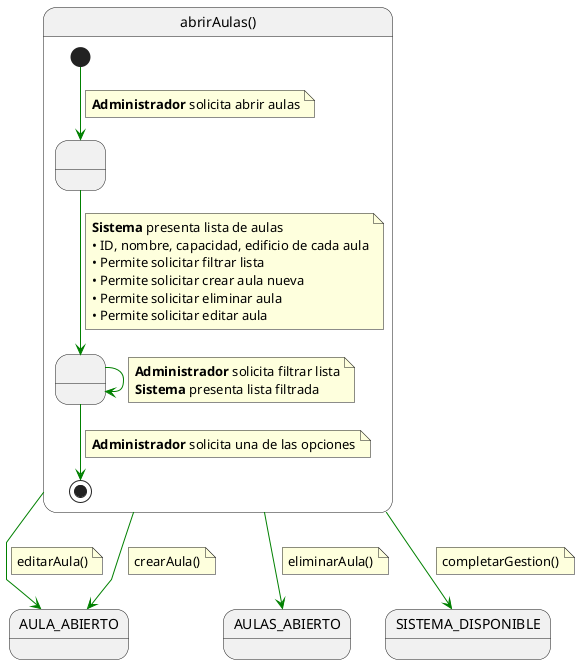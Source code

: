 @startuml abrirAulas

skinparam linetype polyline

state abrirAulas as "abrirAulas()" {

    state " " as MostrandoLista
    state " " as FiltrandoLista

    [*] -[#green]-> MostrandoLista 
    note on link
    <b>Administrador</b> solicita abrir aulas
    end note    
    
    MostrandoLista -[#green]-> FiltrandoLista
    note on link
    <b>Sistema</b> presenta lista de aulas
    • ID, nombre, capacidad, edificio de cada aula
    • Permite solicitar filtrar lista
    • Permite solicitar crear aula nueva
    • Permite solicitar eliminar aula
    • Permite solicitar editar aula
    end note
    
    FiltrandoLista -[#green]-> FiltrandoLista
    note on link
    <b>Administrador</b> solicita filtrar lista
    <b>Sistema</b> presenta lista filtrada
    end note
    
    FiltrandoLista -[#green]-> [*]
    note on link
    <b>Administrador</b> solicita una de las opciones
    end note
}

abrirAulas -[#green]-> AULA_ABIERTO
note on link
editarAula()
end note

abrirAulas -[#green]-> AULA_ABIERTO
note on link
crearAula()
end note

abrirAulas -[#green]-> AULAS_ABIERTO
note on link
eliminarAula()
end note

abrirAulas -[#green]-> SISTEMA_DISPONIBLE
note on link
completarGestion()
end note

@enduml